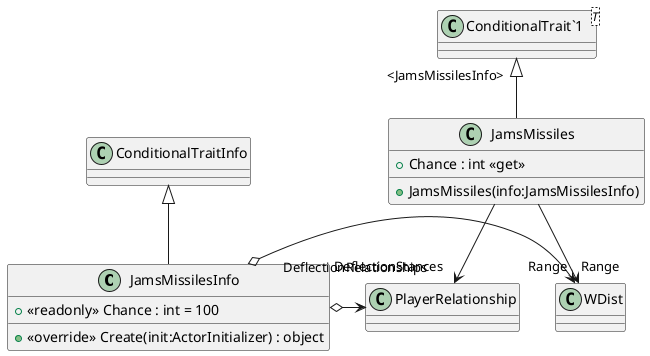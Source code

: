 @startuml
class JamsMissilesInfo {
    + <<readonly>> Chance : int = 100
    + <<override>> Create(init:ActorInitializer) : object
}
class JamsMissiles {
    + Chance : int <<get>>
    + JamsMissiles(info:JamsMissilesInfo)
}
class "ConditionalTrait`1"<T> {
}
ConditionalTraitInfo <|-- JamsMissilesInfo
JamsMissilesInfo o-> "Range" WDist
JamsMissilesInfo o-> "DeflectionRelationships" PlayerRelationship
"ConditionalTrait`1" "<JamsMissilesInfo>" <|-- JamsMissiles
JamsMissiles --> "Range" WDist
JamsMissiles --> "DeflectionStances" PlayerRelationship
@enduml
